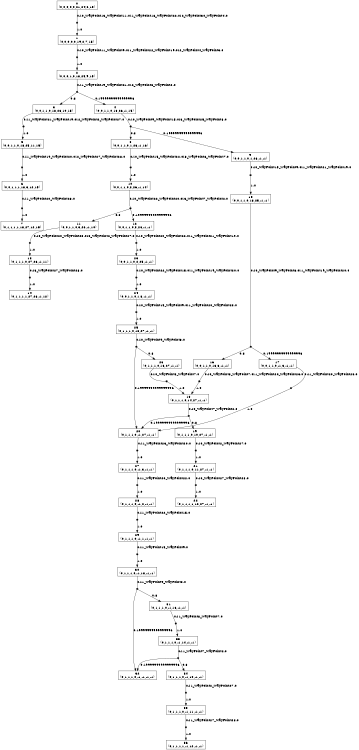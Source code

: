 digraph MDP {
size="8,5"
node [shape=box];
0 -> n0_0 [ arrowhead=none,label="0:r0_WayPoint13_WayPoint11.0r1_WayPoint18_WayPoint22.0r2_WayPoint30_WayPoint4.0" ];
n0_0 [ shape=point,width=0.1,height=0.1,label="" ];
n0_0 -> 1 [ label="1.0" ];
1 -> n1_0 [ arrowhead=none,label="0:r0_WayPoint11_WayPoint9.0r1_WayPoint22_WayPoint19.0r2_WayPoint4_WayPoint3.0" ];
n1_0 [ shape=point,width=0.1,height=0.1,label="" ];
n1_0 -> 2 [ label="1.0" ];
2 -> n2_0 [ arrowhead=none,label="0:r1_WayPoint19_WayPoint21.0r2_WayPoint3_WayPoint2.0" ];
n2_0 [ shape=point,width=0.1,height=0.1,label="" ];
n2_0 -> 3 [ label="0.8" ];
n2_0 -> 4 [ label="0.19999999999999996" ];
3 -> n3_0 [ arrowhead=none,label="0:r1_WayPoint21_WayPoint19.0r2_WayPoint2_WayPoint27.0" ];
n3_0 [ shape=point,width=0.1,height=0.1,label="" ];
n3_0 -> 5 [ label="1.0" ];
4 -> n4_0 [ arrowhead=none,label="0:r0_WayPoint9_WayPoint15.0r3_WayPoint25_WayPoint8.0" ];
n4_0 [ shape=point,width=0.1,height=0.1,label="" ];
n4_0 -> 8 [ label="0.8" ];
n4_0 -> 9 [ label="0.19999999999999996" ];
5 -> n5_0 [ arrowhead=none,label="0:r1_WayPoint19_WayPoint20.0r2_WayPoint27_WayPoint28.0" ];
n5_0 [ shape=point,width=0.1,height=0.1,label="" ];
n5_0 -> 6 [ label="1.0" ];
6 -> n6_0 [ arrowhead=none,label="0:r1_WayPoint20_WayPoint23.0" ];
n6_0 [ shape=point,width=0.1,height=0.1,label="" ];
n6_0 -> 7 [ label="1.0" ];
8 -> n8_0 [ arrowhead=none,label="0:r0_WayPoint15_WayPoint22.0r3_WayPoint8_WayPoint7.0" ];
n8_0 [ shape=point,width=0.1,height=0.1,label="" ];
n8_0 -> 10 [ label="1.0" ];
9 -> n9_0 [ arrowhead=none,label="0:r0_WayPoint15_WayPoint9.0r1_WayPoint21_WayPoint19.0" ];
n9_0 [ shape=point,width=0.1,height=0.1,label="" ];
n9_0 -> 15 [ label="1.0" ];
10 -> n10_0 [ arrowhead=none,label="0:r0_WayPoint22_WayPoint20.0r3_WayPoint7_WayPoint2.0" ];
n10_0 [ shape=point,width=0.1,height=0.1,label="" ];
n10_0 -> 11 [ label="0.8" ];
n10_0 -> 12 [ label="0.19999999999999996" ];
11 -> n11_0 [ arrowhead=none,label="0:r0_WayPoint20_WayPoint23.0r3_WayPoint2_WayPoint27.0" ];
n11_0 [ shape=point,width=0.1,height=0.1,label="" ];
n11_0 -> 13 [ label="1.0" ];
12 -> n12_0 [ arrowhead=none,label="0:r0_WayPoint20_WayPoint22.0r1_WayPoint21_WayPoint19.0" ];
n12_0 [ shape=point,width=0.1,height=0.1,label="" ];
n12_0 -> 23 [ label="1.0" ];
13 -> n13_0 [ arrowhead=none,label="0:r3_WayPoint27_WayPoint28.0" ];
n13_0 [ shape=point,width=0.1,height=0.1,label="" ];
n13_0 -> 14 [ label="1.0" ];
15 -> n15_0 [ arrowhead=none,label="0:r0_WayPoint9_WayPoint8.0r1_WayPoint19_WayPoint20.0" ];
n15_0 [ shape=point,width=0.1,height=0.1,label="" ];
n15_0 -> 16 [ label="0.8" ];
n15_0 -> 17 [ label="0.19999999999999996" ];
16 -> n16_0 [ arrowhead=none,label="0:r0_WayPoint8_WayPoint7.0r1_WayPoint20_WayPoint23.0" ];
n16_0 [ shape=point,width=0.1,height=0.1,label="" ];
n16_0 -> 18 [ label="1.0" ];
17 -> n17_0 [ arrowhead=none,label="0:r1_WayPoint20_WayPoint23.0" ];
n17_0 [ shape=point,width=0.1,height=0.1,label="" ];
n17_0 -> 20 [ label="1.0" ];
18 -> n18_0 [ arrowhead=none,label="0:r0_WayPoint7_WayPoint2.0" ];
n18_0 [ shape=point,width=0.1,height=0.1,label="" ];
n18_0 -> 19 [ label="0.8" ];
n18_0 -> 20 [ label="0.19999999999999996" ];
19 -> n19_0 [ arrowhead=none,label="0:r0_WayPoint2_WayPoint27.0" ];
n19_0 [ shape=point,width=0.1,height=0.1,label="" ];
n19_0 -> 21 [ label="1.0" ];
20 -> n20_0 [ arrowhead=none,label="0:r1_WayPoint23_WayPoint20.0" ];
n20_0 [ shape=point,width=0.1,height=0.1,label="" ];
n20_0 -> 27 [ label="1.0" ];
21 -> n21_0 [ arrowhead=none,label="0:r0_WayPoint27_WayPoint28.0" ];
n21_0 [ shape=point,width=0.1,height=0.1,label="" ];
n21_0 -> 22 [ label="1.0" ];
23 -> n23_0 [ arrowhead=none,label="0:r0_WayPoint22_WayPoint15.0r1_WayPoint19_WayPoint20.0" ];
n23_0 [ shape=point,width=0.1,height=0.1,label="" ];
n23_0 -> 24 [ label="1.0" ];
24 -> n24_0 [ arrowhead=none,label="0:r0_WayPoint15_WayPoint9.0r1_WayPoint20_WayPoint23.0" ];
n24_0 [ shape=point,width=0.1,height=0.1,label="" ];
n24_0 -> 25 [ label="1.0" ];
25 -> n25_0 [ arrowhead=none,label="0:r0_WayPoint9_WayPoint8.0" ];
n25_0 [ shape=point,width=0.1,height=0.1,label="" ];
n25_0 -> 20 [ label="0.19999999999999996" ];
n25_0 -> 26 [ label="0.8" ];
26 -> n26_0 [ arrowhead=none,label="0:r0_WayPoint8_WayPoint7.0" ];
n26_0 [ shape=point,width=0.1,height=0.1,label="" ];
n26_0 -> 18 [ label="1.0" ];
27 -> n27_0 [ arrowhead=none,label="0:r1_WayPoint20_WayPoint22.0" ];
n27_0 [ shape=point,width=0.1,height=0.1,label="" ];
n27_0 -> 28 [ label="1.0" ];
28 -> n28_0 [ arrowhead=none,label="0:r1_WayPoint22_WayPoint15.0" ];
n28_0 [ shape=point,width=0.1,height=0.1,label="" ];
n28_0 -> 29 [ label="1.0" ];
29 -> n29_0 [ arrowhead=none,label="0:r1_WayPoint15_WayPoint9.0" ];
n29_0 [ shape=point,width=0.1,height=0.1,label="" ];
n29_0 -> 30 [ label="1.0" ];
30 -> n30_0 [ arrowhead=none,label="0:r1_WayPoint9_WayPoint8.0" ];
n30_0 [ shape=point,width=0.1,height=0.1,label="" ];
n30_0 -> 32 [ label="0.19999999999999996" ];
n30_0 -> 31 [ label="0.8" ];
31 -> n31_0 [ arrowhead=none,label="0:r1_WayPoint8_WayPoint7.0" ];
n31_0 [ shape=point,width=0.1,height=0.1,label="" ];
n31_0 -> 33 [ label="1.0" ];
33 -> n33_0 [ arrowhead=none,label="0:r1_WayPoint7_WayPoint2.0" ];
n33_0 [ shape=point,width=0.1,height=0.1,label="" ];
n33_0 -> 32 [ label="0.19999999999999996" ];
n33_0 -> 34 [ label="0.8" ];
34 -> n34_0 [ arrowhead=none,label="0:r1_WayPoint2_WayPoint27.0" ];
n34_0 [ shape=point,width=0.1,height=0.1,label="" ];
n34_0 -> 35 [ label="1.0" ];
35 -> n35_0 [ arrowhead=none,label="0:r1_WayPoint27_WayPoint28.0" ];
n35_0 [ shape=point,width=0.1,height=0.1,label="" ];
n35_0 -> 36 [ label="1.0" ];
0 [label="0\n(0,0,0,0,0,21,24,6,15)"]
1 [label="1\n(0,0,0,0,0,19,2,7,15)"]
2 [label="2\n(0,0,0,1,0,18,25,9,15)"]
3 [label="3\n(0,0,1,1,0,18,26,10,15)"]
4 [label="4\n(0,0,1,1,0,18,26,-1,15)"]
5 [label="5\n(0,0,1,1,0,18,25,11,15)"]
6 [label="6\n(0,0,1,1,1,18,3,12,15)"]
7 [label="7\n(0,1,1,1,1,18,27,12,15)"]
8 [label="8\n(0,0,1,1,0,1,26,-1,16)"]
9 [label="9\n(0,0,1,1,0,1,26,-1,-1)"]
10 [label="10\n(0,0,1,1,0,2,26,-1,14)"]
11 [label="11\n(0,0,1,1,0,3,26,-1,10)"]
12 [label="12\n(0,0,1,1,0,3,26,-1,-1)"]
13 [label="13\n(0,1,1,1,0,27,26,-1,11)"]
14 [label="14\n(0,1,1,1,1,27,26,-1,12)"]
15 [label="15\n(0,0,1,1,0,18,25,-1,-1)"]
16 [label="16\n(0,0,1,1,0,16,3,-1,-1)"]
17 [label="17\n(0,0,1,1,0,-1,3,-1,-1)"]
18 [label="18\n(0,1,1,1,0,14,27,-1,-1)"]
19 [label="19\n(0,1,1,1,0,10,27,-1,-1)"]
20 [label="20\n(0,1,1,1,0,-1,27,-1,-1)"]
21 [label="21\n(0,1,1,1,0,11,27,-1,-1)"]
22 [label="22\n(0,1,1,1,1,12,27,-1,-1)"]
23 [label="23\n(0,0,1,1,0,2,25,-1,-1)"]
24 [label="24\n(0,0,1,1,0,1,3,-1,-1)"]
25 [label="25\n(0,1,1,1,0,18,27,-1,-1)"]
26 [label="26\n(0,1,1,1,0,16,27,-1,-1)"]
27 [label="27\n(0,1,1,1,0,-1,3,-1,-1)"]
28 [label="28\n(0,1,1,1,0,-1,2,-1,-1)"]
29 [label="29\n(0,1,1,1,0,-1,1,-1,-1)"]
30 [label="30\n(0,1,1,1,0,-1,18,-1,-1)"]
31 [label="31\n(0,1,1,1,0,-1,16,-1,-1)"]
32 [label="32\n(0,1,1,1,0,-1,-1,-1,-1)"]
33 [label="33\n(0,1,1,1,0,-1,14,-1,-1)"]
34 [label="34\n(0,1,1,1,0,-1,10,-1,-1)"]
35 [label="35\n(0,1,1,1,0,-1,11,-1,-1)"]
36 [label="36\n(0,1,1,1,1,-1,12,-1,-1)"]
}
